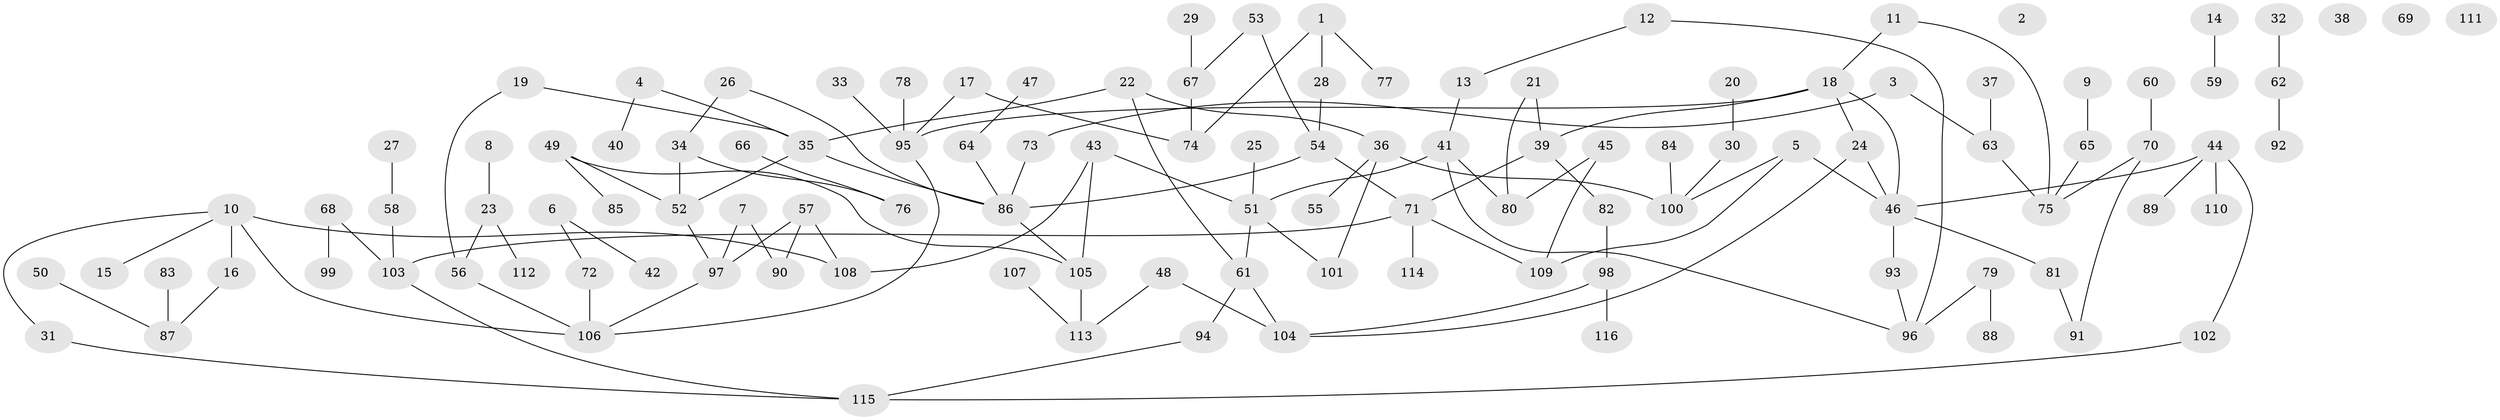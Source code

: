// Generated by graph-tools (version 1.1) at 2025/40/03/09/25 04:40:48]
// undirected, 116 vertices, 135 edges
graph export_dot {
graph [start="1"]
  node [color=gray90,style=filled];
  1;
  2;
  3;
  4;
  5;
  6;
  7;
  8;
  9;
  10;
  11;
  12;
  13;
  14;
  15;
  16;
  17;
  18;
  19;
  20;
  21;
  22;
  23;
  24;
  25;
  26;
  27;
  28;
  29;
  30;
  31;
  32;
  33;
  34;
  35;
  36;
  37;
  38;
  39;
  40;
  41;
  42;
  43;
  44;
  45;
  46;
  47;
  48;
  49;
  50;
  51;
  52;
  53;
  54;
  55;
  56;
  57;
  58;
  59;
  60;
  61;
  62;
  63;
  64;
  65;
  66;
  67;
  68;
  69;
  70;
  71;
  72;
  73;
  74;
  75;
  76;
  77;
  78;
  79;
  80;
  81;
  82;
  83;
  84;
  85;
  86;
  87;
  88;
  89;
  90;
  91;
  92;
  93;
  94;
  95;
  96;
  97;
  98;
  99;
  100;
  101;
  102;
  103;
  104;
  105;
  106;
  107;
  108;
  109;
  110;
  111;
  112;
  113;
  114;
  115;
  116;
  1 -- 28;
  1 -- 74;
  1 -- 77;
  3 -- 63;
  3 -- 73;
  4 -- 35;
  4 -- 40;
  5 -- 46;
  5 -- 100;
  5 -- 109;
  6 -- 42;
  6 -- 72;
  7 -- 90;
  7 -- 97;
  8 -- 23;
  9 -- 65;
  10 -- 15;
  10 -- 16;
  10 -- 31;
  10 -- 106;
  10 -- 108;
  11 -- 18;
  11 -- 75;
  12 -- 13;
  12 -- 96;
  13 -- 41;
  14 -- 59;
  16 -- 87;
  17 -- 74;
  17 -- 95;
  18 -- 24;
  18 -- 39;
  18 -- 46;
  18 -- 95;
  19 -- 35;
  19 -- 56;
  20 -- 30;
  21 -- 39;
  21 -- 80;
  22 -- 35;
  22 -- 36;
  22 -- 61;
  23 -- 56;
  23 -- 112;
  24 -- 46;
  24 -- 104;
  25 -- 51;
  26 -- 34;
  26 -- 86;
  27 -- 58;
  28 -- 54;
  29 -- 67;
  30 -- 100;
  31 -- 115;
  32 -- 62;
  33 -- 95;
  34 -- 52;
  34 -- 76;
  35 -- 52;
  35 -- 86;
  36 -- 55;
  36 -- 100;
  36 -- 101;
  37 -- 63;
  39 -- 71;
  39 -- 82;
  41 -- 51;
  41 -- 80;
  41 -- 96;
  43 -- 51;
  43 -- 105;
  43 -- 108;
  44 -- 46;
  44 -- 89;
  44 -- 102;
  44 -- 110;
  45 -- 80;
  45 -- 109;
  46 -- 81;
  46 -- 93;
  47 -- 64;
  48 -- 104;
  48 -- 113;
  49 -- 52;
  49 -- 85;
  49 -- 105;
  50 -- 87;
  51 -- 61;
  51 -- 101;
  52 -- 97;
  53 -- 54;
  53 -- 67;
  54 -- 71;
  54 -- 86;
  56 -- 106;
  57 -- 90;
  57 -- 97;
  57 -- 108;
  58 -- 103;
  60 -- 70;
  61 -- 94;
  61 -- 104;
  62 -- 92;
  63 -- 75;
  64 -- 86;
  65 -- 75;
  66 -- 76;
  67 -- 74;
  68 -- 99;
  68 -- 103;
  70 -- 75;
  70 -- 91;
  71 -- 103;
  71 -- 109;
  71 -- 114;
  72 -- 106;
  73 -- 86;
  78 -- 95;
  79 -- 88;
  79 -- 96;
  81 -- 91;
  82 -- 98;
  83 -- 87;
  84 -- 100;
  86 -- 105;
  93 -- 96;
  94 -- 115;
  95 -- 106;
  97 -- 106;
  98 -- 104;
  98 -- 116;
  102 -- 115;
  103 -- 115;
  105 -- 113;
  107 -- 113;
}
